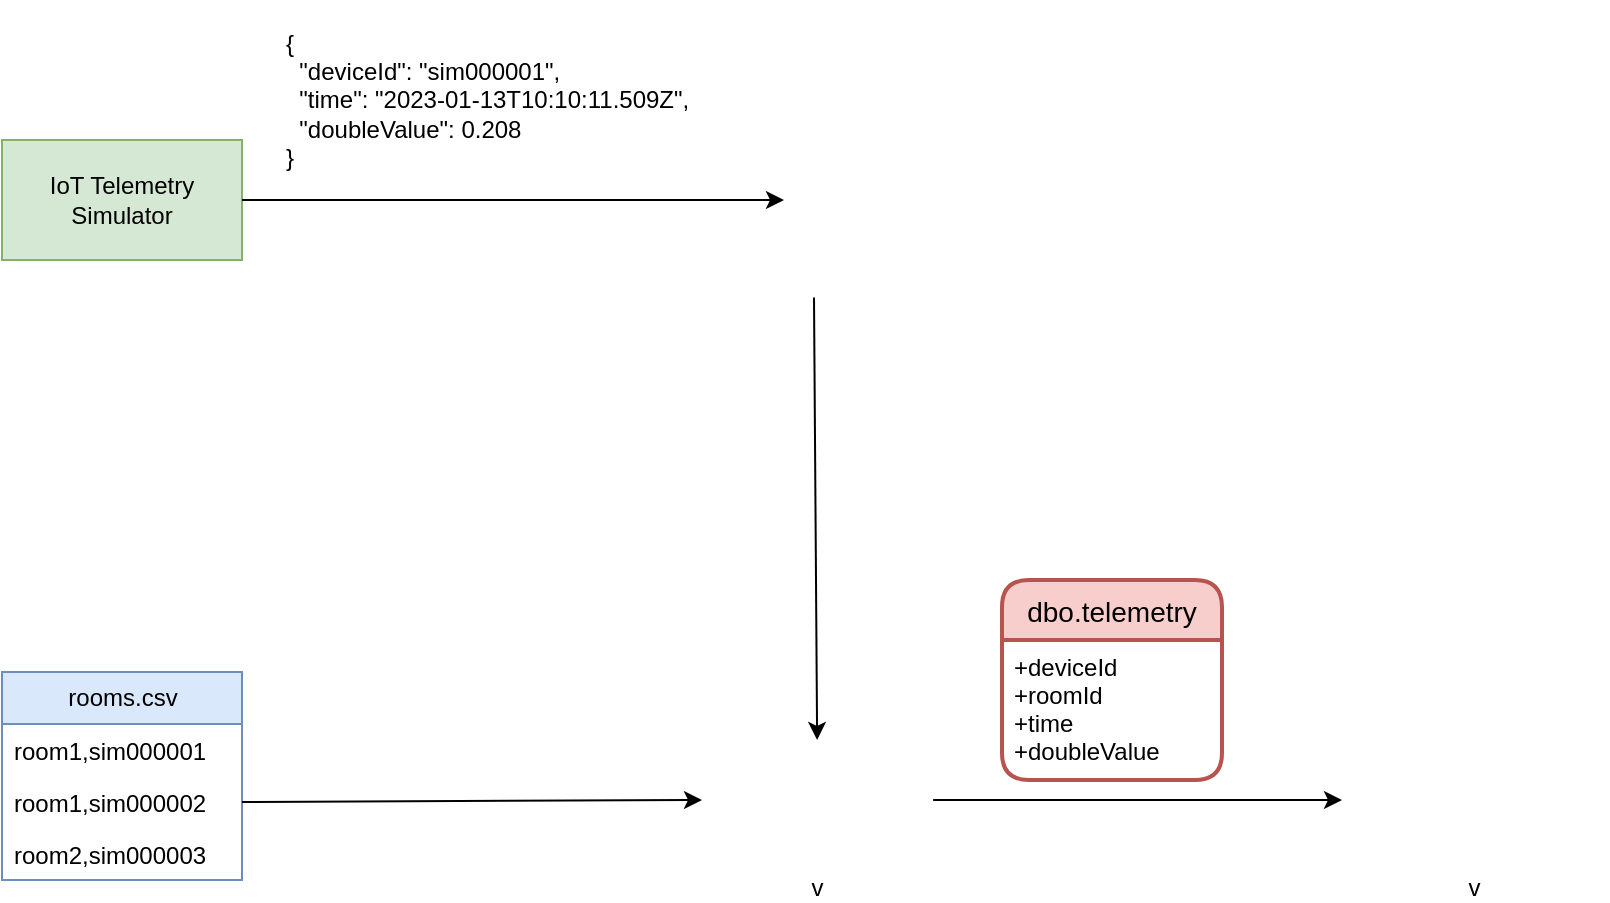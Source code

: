 <mxfile version="20.8.5" type="device"><diagram id="tBYvX2xzh4JVv8nWct_T" name="Page-1"><mxGraphModel dx="1003" dy="540" grid="1" gridSize="10" guides="1" tooltips="1" connect="1" arrows="1" fold="1" page="1" pageScale="1" pageWidth="850" pageHeight="1100" math="0" shadow="0"><root><mxCell id="0"/><mxCell id="1" parent="0"/><mxCell id="DQ16eLSjtrJbzWLSPgBY-1" value="IoT Telemetry Simulator" style="rounded=0;whiteSpace=wrap;html=1;fillColor=#d5e8d4;strokeColor=#82b366;" parent="1" vertex="1"><mxGeometry x="40" y="80" width="120" height="60" as="geometry"/></mxCell><mxCell id="DQ16eLSjtrJbzWLSPgBY-2" value="" style="shape=image;verticalLabelPosition=bottom;labelBackgroundColor=default;verticalAlign=top;aspect=fixed;imageAspect=0;image=https://upload.wikimedia.org/wikipedia/commons/thumb/0/05/Apache_kafka.svg/1200px-Apache_kafka.svg.png;" parent="1" vertex="1"><mxGeometry x="431" y="61.26" width="60" height="97.48" as="geometry"/></mxCell><mxCell id="DQ16eLSjtrJbzWLSPgBY-3" value="v" style="shape=image;verticalLabelPosition=bottom;labelBackgroundColor=default;verticalAlign=top;aspect=fixed;imageAspect=0;image=https://upload.wikimedia.org/wikipedia/commons/thumb/f/f3/Apache_Spark_logo.svg/1200px-Apache_Spark_logo.svg.png;" parent="1" vertex="1"><mxGeometry x="390" y="380" width="115.57" height="60" as="geometry"/></mxCell><mxCell id="DQ16eLSjtrJbzWLSPgBY-6" value="v" style="shape=image;verticalLabelPosition=bottom;labelBackgroundColor=default;verticalAlign=top;aspect=fixed;imageAspect=0;image=https://aleson-itc.com/wp-content/uploads/2022/06/sql-server-2022.png;" parent="1" vertex="1"><mxGeometry x="710" y="380" width="132.6" height="60" as="geometry"/></mxCell><mxCell id="DQ16eLSjtrJbzWLSPgBY-7" value="" style="endArrow=classic;html=1;rounded=0;exitX=1;exitY=0.5;exitDx=0;exitDy=0;entryX=0;entryY=0.5;entryDx=0;entryDy=0;" parent="1" source="DQ16eLSjtrJbzWLSPgBY-1" target="DQ16eLSjtrJbzWLSPgBY-2" edge="1"><mxGeometry width="50" height="50" relative="1" as="geometry"><mxPoint x="190" y="100" as="sourcePoint"/><mxPoint x="360" y="260" as="targetPoint"/></mxGeometry></mxCell><mxCell id="DQ16eLSjtrJbzWLSPgBY-8" value="" style="endArrow=classic;html=1;rounded=0;exitX=0.25;exitY=1;exitDx=0;exitDy=0;" parent="1" source="DQ16eLSjtrJbzWLSPgBY-2" target="DQ16eLSjtrJbzWLSPgBY-3" edge="1"><mxGeometry width="50" height="50" relative="1" as="geometry"><mxPoint x="346" y="310" as="sourcePoint"/><mxPoint x="396" y="260" as="targetPoint"/></mxGeometry></mxCell><mxCell id="DQ16eLSjtrJbzWLSPgBY-9" value="" style="endArrow=classic;html=1;rounded=0;exitX=1;exitY=0.5;exitDx=0;exitDy=0;" parent="1" source="DQ16eLSjtrJbzWLSPgBY-3" target="DQ16eLSjtrJbzWLSPgBY-6" edge="1"><mxGeometry width="50" height="50" relative="1" as="geometry"><mxPoint x="346" y="310" as="sourcePoint"/><mxPoint x="396" y="260" as="targetPoint"/></mxGeometry></mxCell><mxCell id="DQ16eLSjtrJbzWLSPgBY-10" value="&lt;div&gt;{&lt;/div&gt;&lt;div&gt;&amp;nbsp; &quot;deviceId&quot;: &quot;sim000001&quot;,&lt;/div&gt;&lt;div&gt;&amp;nbsp; &quot;time&quot;: &quot;2023-01-13T10:10:11.509Z&quot;,&lt;/div&gt;&lt;div&gt;&amp;nbsp; &quot;doubleValue&quot;: 0.208&lt;/div&gt;&lt;div&gt;}&lt;/div&gt;" style="text;html=1;strokeColor=none;fillColor=none;align=left;verticalAlign=middle;whiteSpace=wrap;rounded=0;" parent="1" vertex="1"><mxGeometry x="180" y="10" width="300" height="100" as="geometry"/></mxCell><mxCell id="DQ16eLSjtrJbzWLSPgBY-12" value="dbo.telemetry" style="swimlane;childLayout=stackLayout;horizontal=1;startSize=30;horizontalStack=0;rounded=1;fontSize=14;fontStyle=0;strokeWidth=2;resizeParent=0;resizeLast=1;shadow=0;dashed=0;align=center;fillColor=#f8cecc;strokeColor=#b85450;" parent="1" vertex="1"><mxGeometry x="540" y="300" width="110" height="100" as="geometry"/></mxCell><mxCell id="DQ16eLSjtrJbzWLSPgBY-13" value="+deviceId&#10;+roomId&#10;+time&#10;+doubleValue" style="align=left;strokeColor=none;fillColor=none;spacingLeft=4;fontSize=12;verticalAlign=top;resizable=0;rotatable=0;part=1;" parent="DQ16eLSjtrJbzWLSPgBY-12" vertex="1"><mxGeometry y="30" width="110" height="70" as="geometry"/></mxCell><mxCell id="iJlQGN7BH-KsdqvNxU6U-2" value="rooms.csv" style="swimlane;fontStyle=0;childLayout=stackLayout;horizontal=1;startSize=26;fillColor=#dae8fc;horizontalStack=0;resizeParent=1;resizeParentMax=0;resizeLast=0;collapsible=1;marginBottom=0;html=1;strokeColor=#6c8ebf;" vertex="1" parent="1"><mxGeometry x="40" y="346" width="120" height="104" as="geometry"/></mxCell><mxCell id="iJlQGN7BH-KsdqvNxU6U-3" value="room1,sim000001" style="text;strokeColor=none;fillColor=none;align=left;verticalAlign=top;spacingLeft=4;spacingRight=4;overflow=hidden;rotatable=0;points=[[0,0.5],[1,0.5]];portConstraint=eastwest;whiteSpace=wrap;html=1;" vertex="1" parent="iJlQGN7BH-KsdqvNxU6U-2"><mxGeometry y="26" width="120" height="26" as="geometry"/></mxCell><mxCell id="iJlQGN7BH-KsdqvNxU6U-4" value="room1,sim000002" style="text;strokeColor=none;fillColor=none;align=left;verticalAlign=top;spacingLeft=4;spacingRight=4;overflow=hidden;rotatable=0;points=[[0,0.5],[1,0.5]];portConstraint=eastwest;whiteSpace=wrap;html=1;" vertex="1" parent="iJlQGN7BH-KsdqvNxU6U-2"><mxGeometry y="52" width="120" height="26" as="geometry"/></mxCell><mxCell id="iJlQGN7BH-KsdqvNxU6U-5" value="room2,sim000003" style="text;strokeColor=none;fillColor=none;align=left;verticalAlign=top;spacingLeft=4;spacingRight=4;overflow=hidden;rotatable=0;points=[[0,0.5],[1,0.5]];portConstraint=eastwest;whiteSpace=wrap;html=1;" vertex="1" parent="iJlQGN7BH-KsdqvNxU6U-2"><mxGeometry y="78" width="120" height="26" as="geometry"/></mxCell><mxCell id="iJlQGN7BH-KsdqvNxU6U-6" value="" style="endArrow=classic;html=1;rounded=0;exitX=1;exitY=0.5;exitDx=0;exitDy=0;entryX=0;entryY=0.5;entryDx=0;entryDy=0;" edge="1" parent="1" source="iJlQGN7BH-KsdqvNxU6U-4" target="DQ16eLSjtrJbzWLSPgBY-3"><mxGeometry width="50" height="50" relative="1" as="geometry"><mxPoint x="400" y="310" as="sourcePoint"/><mxPoint x="450" y="260" as="targetPoint"/></mxGeometry></mxCell></root></mxGraphModel></diagram></mxfile>